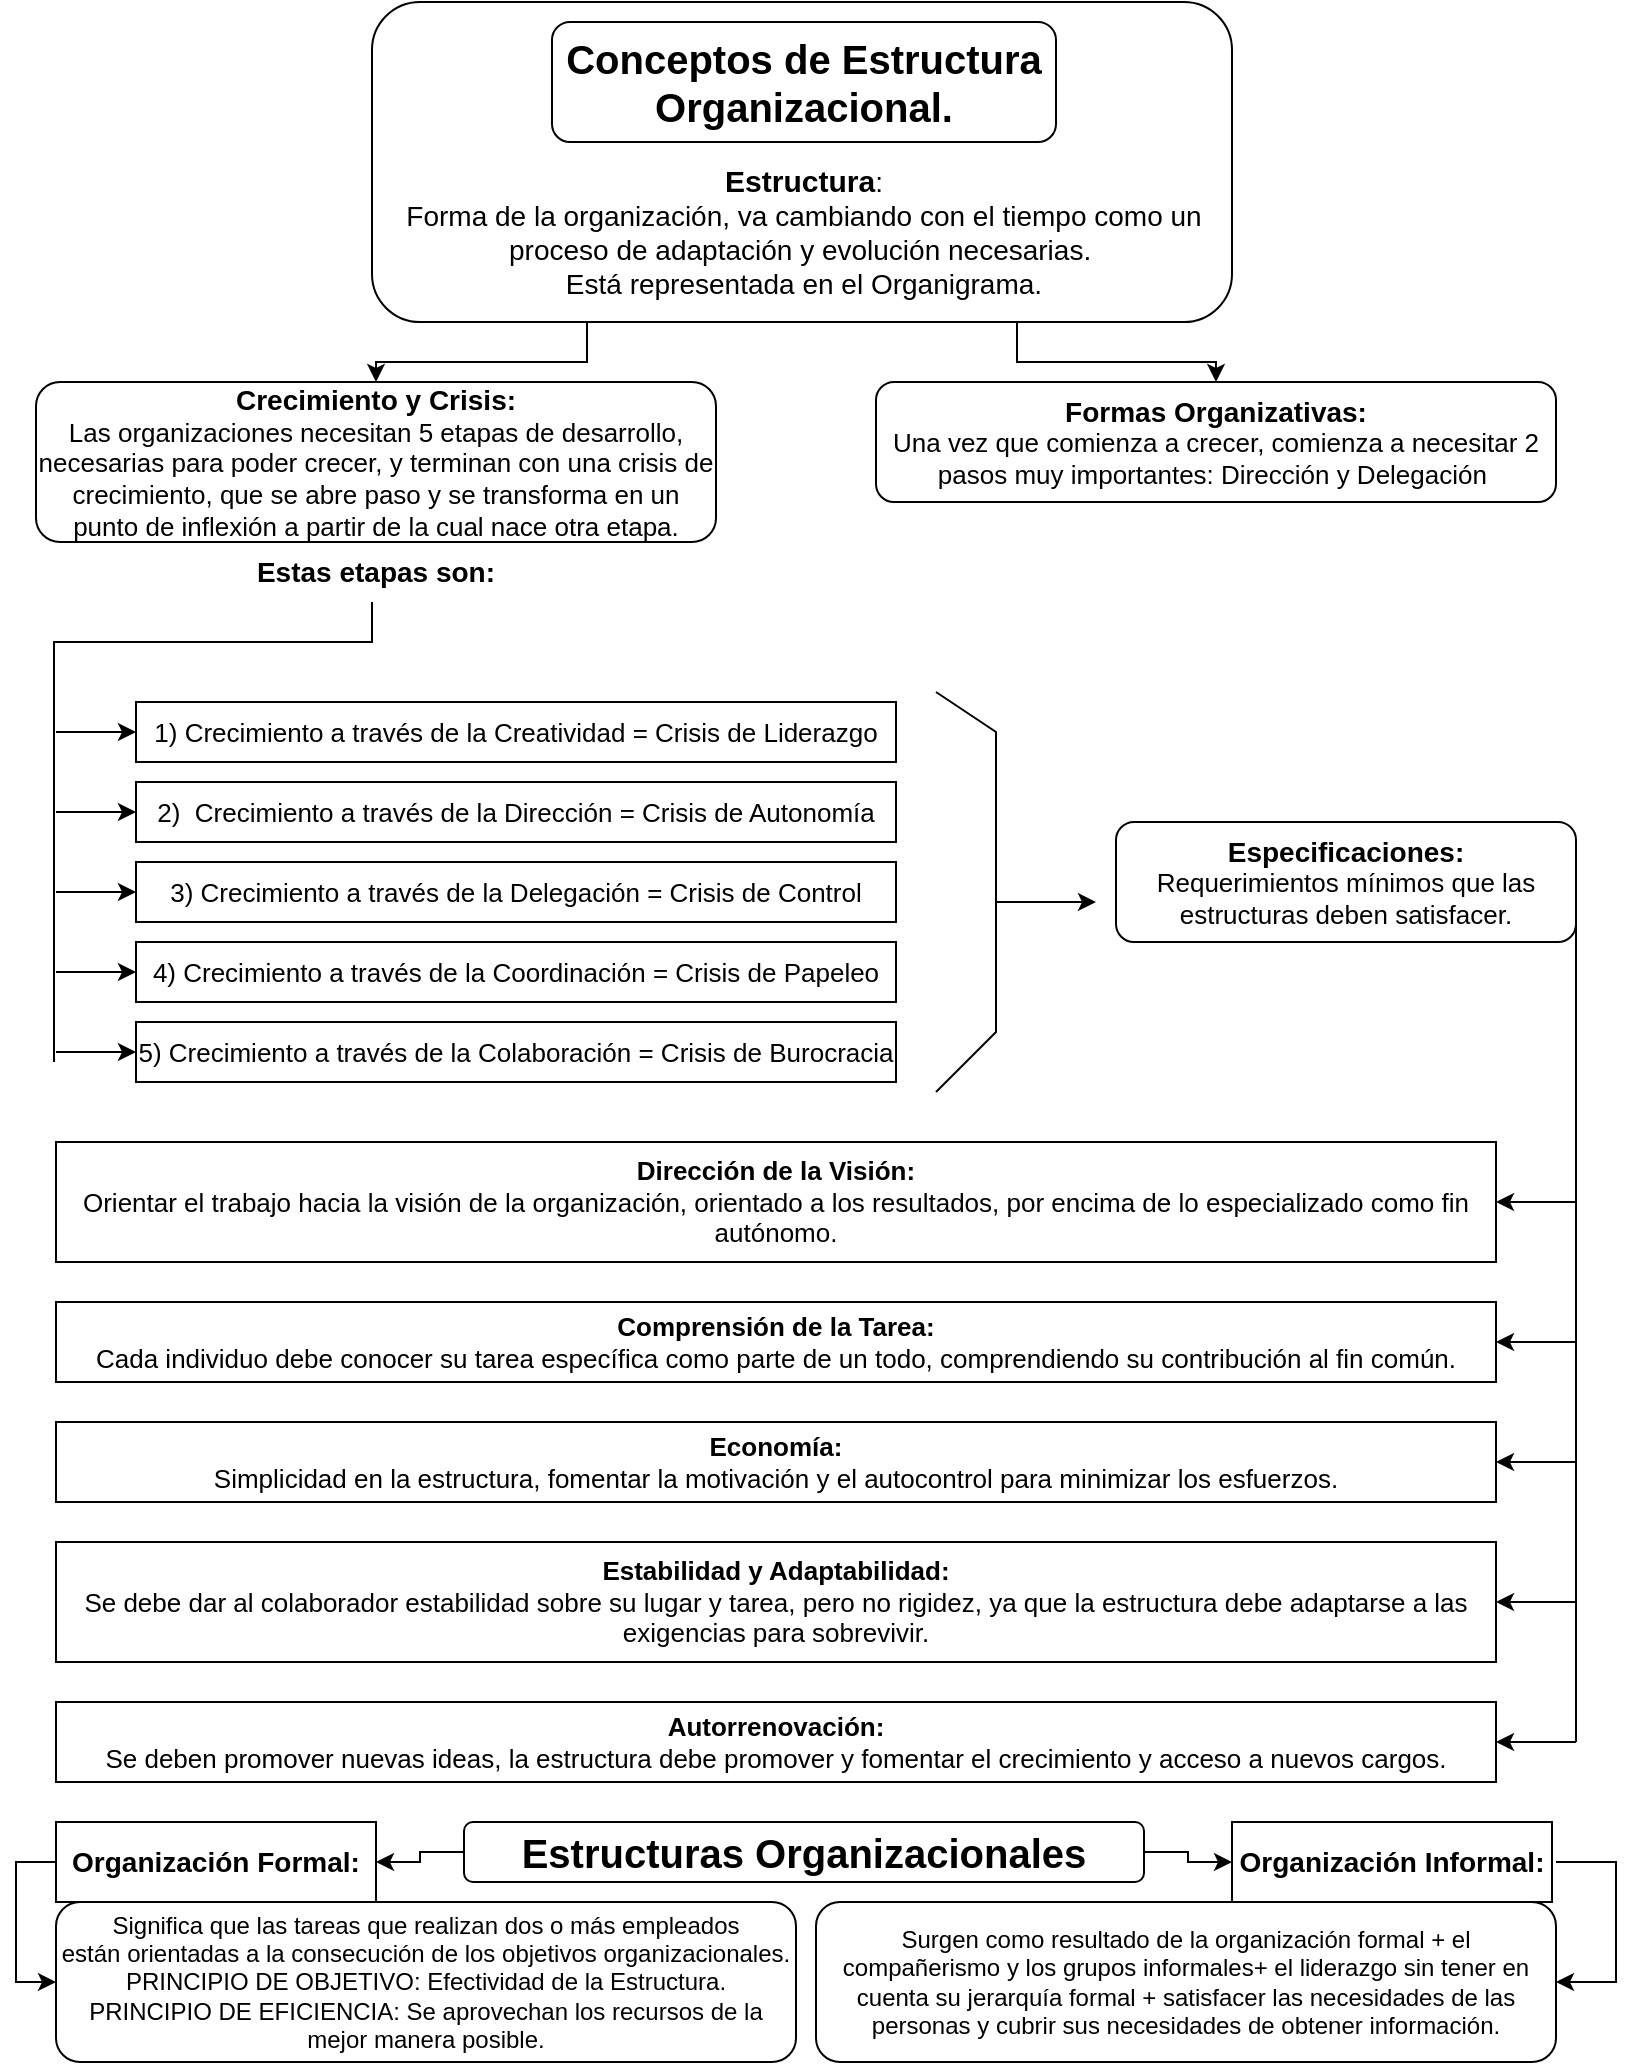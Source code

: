<mxfile version="24.2.2" type="github">
  <diagram name="Página-1" id="n3o9mjKdTbcDdczt1gTQ">
    <mxGraphModel dx="595" dy="325" grid="1" gridSize="10" guides="1" tooltips="1" connect="1" arrows="1" fold="1" page="1" pageScale="1" pageWidth="827" pageHeight="1169" math="0" shadow="0">
      <root>
        <mxCell id="0" />
        <mxCell id="1" parent="0" />
        <mxCell id="pHe-UEccqfyWGeA5yOUw-59" value="&lt;font style=&quot;font-size: 20px;&quot;&gt;&lt;b&gt;Conceptos de Estructura Organizacional.&lt;/b&gt;&lt;/font&gt;" style="rounded=1;whiteSpace=wrap;html=1;" vertex="1" parent="1">
          <mxGeometry x="288" y="20" width="252" height="60" as="geometry" />
        </mxCell>
        <mxCell id="pHe-UEccqfyWGeA5yOUw-60" value="&lt;font style=&quot;&quot;&gt;&lt;b style=&quot;&quot;&gt;&lt;font style=&quot;font-size: 15px;&quot;&gt;Estructura&lt;/font&gt;&lt;/b&gt;&lt;span style=&quot;font-size: 14px;&quot;&gt;:&lt;/span&gt;&lt;/font&gt;&lt;div style=&quot;font-size: 14px;&quot;&gt;&lt;font style=&quot;font-size: 14px;&quot;&gt;Forma de la organización, va cambiando con el tiempo como un proceso de adaptación y evolución necesarias.&amp;nbsp;&lt;/font&gt;&lt;/div&gt;&lt;div style=&quot;font-size: 14px;&quot;&gt;&lt;font style=&quot;font-size: 14px;&quot;&gt;Está representada en el Organigrama.&lt;/font&gt;&lt;/div&gt;" style="text;html=1;align=center;verticalAlign=middle;whiteSpace=wrap;rounded=0;" vertex="1" parent="1">
          <mxGeometry x="189" y="80" width="450" height="90" as="geometry" />
        </mxCell>
        <mxCell id="pHe-UEccqfyWGeA5yOUw-64" style="edgeStyle=orthogonalEdgeStyle;rounded=0;orthogonalLoop=1;jettySize=auto;html=1;exitX=0.25;exitY=1;exitDx=0;exitDy=0;" edge="1" parent="1" source="pHe-UEccqfyWGeA5yOUw-61" target="pHe-UEccqfyWGeA5yOUw-63">
          <mxGeometry relative="1" as="geometry" />
        </mxCell>
        <mxCell id="pHe-UEccqfyWGeA5yOUw-65" style="edgeStyle=orthogonalEdgeStyle;rounded=0;orthogonalLoop=1;jettySize=auto;html=1;exitX=0.75;exitY=1;exitDx=0;exitDy=0;" edge="1" parent="1" source="pHe-UEccqfyWGeA5yOUw-61" target="pHe-UEccqfyWGeA5yOUw-62">
          <mxGeometry relative="1" as="geometry" />
        </mxCell>
        <mxCell id="pHe-UEccqfyWGeA5yOUw-61" value="" style="rounded=1;whiteSpace=wrap;html=1;fillColor=none;" vertex="1" parent="1">
          <mxGeometry x="198" y="10" width="430" height="160" as="geometry" />
        </mxCell>
        <mxCell id="pHe-UEccqfyWGeA5yOUw-62" value="&lt;b&gt;&lt;font style=&quot;font-size: 14px;&quot;&gt;Formas Organizativas:&lt;/font&gt;&lt;/b&gt;&lt;div&gt;&lt;font style=&quot;font-size: 13px;&quot;&gt;Una vez que comienza a crecer, comienza a necesitar 2 pasos muy importantes: Dirección y Delegación&amp;nbsp;&lt;/font&gt;&lt;/div&gt;" style="rounded=1;whiteSpace=wrap;html=1;" vertex="1" parent="1">
          <mxGeometry x="450" y="200" width="340" height="60" as="geometry" />
        </mxCell>
        <mxCell id="pHe-UEccqfyWGeA5yOUw-63" value="&lt;font size=&quot;1&quot; style=&quot;&quot;&gt;&lt;b style=&quot;font-size: 14px;&quot;&gt;Crecimiento y Crisis:&lt;/b&gt;&lt;/font&gt;&lt;div style=&quot;font-size: 13px;&quot;&gt;&lt;font style=&quot;font-size: 13px;&quot;&gt;Las organizaciones necesitan 5 etapas de desarrollo, necesarias para poder crecer, y terminan con una crisis de crecimiento, que se abre paso y se transforma en un punto de inflexión a partir de la cual nace otra etapa.&lt;/font&gt;&lt;/div&gt;" style="rounded=1;whiteSpace=wrap;html=1;" vertex="1" parent="1">
          <mxGeometry x="30" y="200" width="340" height="80" as="geometry" />
        </mxCell>
        <mxCell id="pHe-UEccqfyWGeA5yOUw-67" value="&lt;font style=&quot;font-size: 14px;&quot;&gt;&lt;b&gt;Estas etapas son:&lt;/b&gt;&lt;/font&gt;" style="text;html=1;align=center;verticalAlign=middle;whiteSpace=wrap;rounded=0;" vertex="1" parent="1">
          <mxGeometry x="110" y="280" width="180" height="30" as="geometry" />
        </mxCell>
        <mxCell id="pHe-UEccqfyWGeA5yOUw-71" value="" style="endArrow=none;html=1;rounded=0;" edge="1" parent="1">
          <mxGeometry width="50" height="50" relative="1" as="geometry">
            <mxPoint x="39" y="540" as="sourcePoint" />
            <mxPoint x="198" y="310" as="targetPoint" />
            <Array as="points">
              <mxPoint x="39" y="330" />
              <mxPoint x="198" y="330" />
            </Array>
          </mxGeometry>
        </mxCell>
        <mxCell id="pHe-UEccqfyWGeA5yOUw-73" value="&lt;font style=&quot;font-size: 13px;&quot;&gt;1) Crecimiento a través de la Creatividad = Crisis de Liderazgo&lt;/font&gt;" style="rounded=0;whiteSpace=wrap;html=1;" vertex="1" parent="1">
          <mxGeometry x="80" y="360" width="380" height="30" as="geometry" />
        </mxCell>
        <mxCell id="pHe-UEccqfyWGeA5yOUw-76" value="&lt;font style=&quot;font-size: 13px;&quot;&gt;2)&amp;nbsp; Crecimiento a través de la Dirección = Crisis de Autonomía&lt;/font&gt;" style="rounded=0;whiteSpace=wrap;html=1;" vertex="1" parent="1">
          <mxGeometry x="80" y="400" width="380" height="30" as="geometry" />
        </mxCell>
        <mxCell id="pHe-UEccqfyWGeA5yOUw-77" value="&lt;font style=&quot;font-size: 13px;&quot;&gt;3) Crecimiento a través de la D&lt;/font&gt;&lt;span style=&quot;font-size: 13px; background-color: initial;&quot;&gt;elegación = Crisis de Control&lt;/span&gt;" style="rounded=0;whiteSpace=wrap;html=1;" vertex="1" parent="1">
          <mxGeometry x="80" y="440" width="380" height="30" as="geometry" />
        </mxCell>
        <mxCell id="pHe-UEccqfyWGeA5yOUw-78" value="&lt;font style=&quot;font-size: 13px;&quot;&gt;4) Crecimiento a través de la Coordinación = Crisis de Papeleo&lt;/font&gt;" style="rounded=0;whiteSpace=wrap;html=1;" vertex="1" parent="1">
          <mxGeometry x="80" y="480" width="380" height="30" as="geometry" />
        </mxCell>
        <mxCell id="pHe-UEccqfyWGeA5yOUw-79" value="&lt;font style=&quot;font-size: 13px;&quot;&gt;5) Crecimiento a través de la C&lt;/font&gt;&lt;span style=&quot;font-size: 13px; background-color: initial;&quot;&gt;olaboración = Crisis de Burocracia&lt;/span&gt;" style="rounded=0;whiteSpace=wrap;html=1;" vertex="1" parent="1">
          <mxGeometry x="80" y="520" width="380" height="30" as="geometry" />
        </mxCell>
        <mxCell id="pHe-UEccqfyWGeA5yOUw-81" value="" style="endArrow=classic;html=1;rounded=0;entryX=0;entryY=0.5;entryDx=0;entryDy=0;" edge="1" parent="1" target="pHe-UEccqfyWGeA5yOUw-73">
          <mxGeometry width="50" height="50" relative="1" as="geometry">
            <mxPoint x="40" y="375" as="sourcePoint" />
            <mxPoint x="480" y="440" as="targetPoint" />
          </mxGeometry>
        </mxCell>
        <mxCell id="pHe-UEccqfyWGeA5yOUw-83" value="" style="endArrow=classic;html=1;rounded=0;entryX=0;entryY=0.5;entryDx=0;entryDy=0;" edge="1" parent="1" target="pHe-UEccqfyWGeA5yOUw-77">
          <mxGeometry width="50" height="50" relative="1" as="geometry">
            <mxPoint x="40" y="455" as="sourcePoint" />
            <mxPoint x="70" y="530" as="targetPoint" />
          </mxGeometry>
        </mxCell>
        <mxCell id="pHe-UEccqfyWGeA5yOUw-84" value="" style="endArrow=classic;html=1;rounded=0;entryX=0;entryY=0.5;entryDx=0;entryDy=0;" edge="1" parent="1" target="pHe-UEccqfyWGeA5yOUw-78">
          <mxGeometry width="50" height="50" relative="1" as="geometry">
            <mxPoint x="40" y="495" as="sourcePoint" />
            <mxPoint x="50" y="610" as="targetPoint" />
          </mxGeometry>
        </mxCell>
        <mxCell id="pHe-UEccqfyWGeA5yOUw-85" value="" style="endArrow=classic;html=1;rounded=0;entryX=0;entryY=0.5;entryDx=0;entryDy=0;" edge="1" parent="1" target="pHe-UEccqfyWGeA5yOUw-79">
          <mxGeometry width="50" height="50" relative="1" as="geometry">
            <mxPoint x="40" y="535" as="sourcePoint" />
            <mxPoint x="40" y="670" as="targetPoint" />
          </mxGeometry>
        </mxCell>
        <mxCell id="pHe-UEccqfyWGeA5yOUw-86" value="" style="endArrow=classic;html=1;rounded=0;entryX=0;entryY=0.5;entryDx=0;entryDy=0;" edge="1" parent="1" target="pHe-UEccqfyWGeA5yOUw-76">
          <mxGeometry width="50" height="50" relative="1" as="geometry">
            <mxPoint x="40" y="415" as="sourcePoint" />
            <mxPoint x="480" y="530" as="targetPoint" />
          </mxGeometry>
        </mxCell>
        <mxCell id="pHe-UEccqfyWGeA5yOUw-90" value="" style="endArrow=none;html=1;rounded=0;" edge="1" parent="1">
          <mxGeometry width="50" height="50" relative="1" as="geometry">
            <mxPoint x="480" y="555" as="sourcePoint" />
            <mxPoint x="480" y="355" as="targetPoint" />
            <Array as="points">
              <mxPoint x="510" y="525" />
              <mxPoint x="510" y="375" />
            </Array>
          </mxGeometry>
        </mxCell>
        <mxCell id="pHe-UEccqfyWGeA5yOUw-91" value="" style="endArrow=classic;html=1;rounded=0;" edge="1" parent="1">
          <mxGeometry width="50" height="50" relative="1" as="geometry">
            <mxPoint x="510" y="460" as="sourcePoint" />
            <mxPoint x="560" y="460" as="targetPoint" />
          </mxGeometry>
        </mxCell>
        <mxCell id="pHe-UEccqfyWGeA5yOUw-92" value="&lt;b&gt;&lt;font style=&quot;font-size: 14px;&quot;&gt;Especificaciones:&lt;/font&gt;&lt;/b&gt;&lt;div&gt;&lt;font style=&quot;font-size: 13px;&quot;&gt;Requerimientos mínimos que las estructuras deben satisfacer.&lt;/font&gt;&lt;/div&gt;" style="rounded=1;whiteSpace=wrap;html=1;" vertex="1" parent="1">
          <mxGeometry x="570" y="420" width="230" height="60" as="geometry" />
        </mxCell>
        <mxCell id="pHe-UEccqfyWGeA5yOUw-94" value="" style="endArrow=none;html=1;rounded=0;entryX=1;entryY=0.75;entryDx=0;entryDy=0;" edge="1" parent="1" target="pHe-UEccqfyWGeA5yOUw-92">
          <mxGeometry width="50" height="50" relative="1" as="geometry">
            <mxPoint x="800" y="880" as="sourcePoint" />
            <mxPoint x="760" y="500" as="targetPoint" />
          </mxGeometry>
        </mxCell>
        <mxCell id="pHe-UEccqfyWGeA5yOUw-95" value="&lt;b style=&quot;font-size: 13px;&quot;&gt;&lt;font style=&quot;font-size: 13px;&quot;&gt;Dirección de la Visión:&lt;/font&gt;&lt;/b&gt;&lt;div style=&quot;font-size: 13px;&quot;&gt;Orientar el trabajo hacia la visión de la organización, orientado a los resultados, por encima de lo especializado como fin autónomo.&lt;/div&gt;" style="rounded=0;whiteSpace=wrap;html=1;" vertex="1" parent="1">
          <mxGeometry x="40" y="580" width="720" height="60" as="geometry" />
        </mxCell>
        <mxCell id="pHe-UEccqfyWGeA5yOUw-96" value="&lt;font style=&quot;font-size: 13px;&quot;&gt;&lt;b&gt;Comprensión de la Tarea:&lt;/b&gt;&lt;/font&gt;&lt;div style=&quot;font-size: 13px;&quot;&gt;&lt;font style=&quot;font-size: 13px;&quot;&gt;Cada individuo debe conocer su tarea específica como parte de un todo, comprendiendo su contribución al fin común.&lt;/font&gt;&lt;/div&gt;" style="rounded=0;whiteSpace=wrap;html=1;" vertex="1" parent="1">
          <mxGeometry x="40" y="660" width="720" height="40" as="geometry" />
        </mxCell>
        <mxCell id="pHe-UEccqfyWGeA5yOUw-97" value="&lt;font style=&quot;font-size: 13px;&quot;&gt;&lt;b&gt;Economía:&lt;/b&gt;&lt;/font&gt;&lt;div style=&quot;font-size: 13px;&quot;&gt;&lt;font style=&quot;font-size: 13px;&quot;&gt;Simplicidad en la estructura, fomentar la motivación y el autocontrol para minimizar los esfuerzos.&lt;/font&gt;&lt;/div&gt;" style="rounded=0;whiteSpace=wrap;html=1;" vertex="1" parent="1">
          <mxGeometry x="40" y="720" width="720" height="40" as="geometry" />
        </mxCell>
        <mxCell id="pHe-UEccqfyWGeA5yOUw-98" value="&lt;font style=&quot;font-size: 13px;&quot;&gt;&lt;b&gt;Estabilidad y Adaptabilidad:&lt;/b&gt;&lt;/font&gt;&lt;div style=&quot;font-size: 13px;&quot;&gt;&lt;font style=&quot;font-size: 13px;&quot;&gt;Se debe dar al colaborador estabilidad sobre su lugar y tarea, pero no rigidez, ya que la estructura debe adaptarse a las exigencias para sobrevivir.&lt;/font&gt;&lt;/div&gt;" style="rounded=0;whiteSpace=wrap;html=1;" vertex="1" parent="1">
          <mxGeometry x="40" y="780" width="720" height="60" as="geometry" />
        </mxCell>
        <mxCell id="pHe-UEccqfyWGeA5yOUw-99" value="&lt;b style=&quot;font-size: 13px;&quot;&gt;&lt;font style=&quot;font-size: 13px;&quot;&gt;Autorrenovación:&lt;/font&gt;&lt;/b&gt;&lt;div style=&quot;font-size: 13px;&quot;&gt;&lt;font style=&quot;font-size: 13px;&quot;&gt;Se deben promover nuevas ideas, la estructura debe promover y fomentar el crecimiento y acceso a nuevos cargos.&lt;/font&gt;&lt;/div&gt;" style="rounded=0;whiteSpace=wrap;html=1;" vertex="1" parent="1">
          <mxGeometry x="40" y="860" width="720" height="40" as="geometry" />
        </mxCell>
        <mxCell id="pHe-UEccqfyWGeA5yOUw-100" value="" style="endArrow=classic;html=1;rounded=0;entryX=1;entryY=0.5;entryDx=0;entryDy=0;" edge="1" parent="1" target="pHe-UEccqfyWGeA5yOUw-95">
          <mxGeometry width="50" height="50" relative="1" as="geometry">
            <mxPoint x="800" y="610" as="sourcePoint" />
            <mxPoint x="810" y="620" as="targetPoint" />
          </mxGeometry>
        </mxCell>
        <mxCell id="pHe-UEccqfyWGeA5yOUw-101" value="" style="endArrow=classic;html=1;rounded=0;entryX=1;entryY=0.5;entryDx=0;entryDy=0;" edge="1" parent="1" target="pHe-UEccqfyWGeA5yOUw-96">
          <mxGeometry width="50" height="50" relative="1" as="geometry">
            <mxPoint x="800" y="680" as="sourcePoint" />
            <mxPoint x="790" y="690" as="targetPoint" />
          </mxGeometry>
        </mxCell>
        <mxCell id="pHe-UEccqfyWGeA5yOUw-102" value="" style="endArrow=classic;html=1;rounded=0;entryX=1;entryY=0.5;entryDx=0;entryDy=0;" edge="1" parent="1" target="pHe-UEccqfyWGeA5yOUw-97">
          <mxGeometry width="50" height="50" relative="1" as="geometry">
            <mxPoint x="800" y="740" as="sourcePoint" />
            <mxPoint x="750" y="740" as="targetPoint" />
          </mxGeometry>
        </mxCell>
        <mxCell id="pHe-UEccqfyWGeA5yOUw-103" value="" style="endArrow=classic;html=1;rounded=0;entryX=1;entryY=0.5;entryDx=0;entryDy=0;" edge="1" parent="1" target="pHe-UEccqfyWGeA5yOUw-98">
          <mxGeometry width="50" height="50" relative="1" as="geometry">
            <mxPoint x="800" y="810" as="sourcePoint" />
            <mxPoint x="750" y="820" as="targetPoint" />
          </mxGeometry>
        </mxCell>
        <mxCell id="pHe-UEccqfyWGeA5yOUw-104" value="" style="endArrow=classic;html=1;rounded=0;entryX=1;entryY=0.5;entryDx=0;entryDy=0;" edge="1" parent="1" target="pHe-UEccqfyWGeA5yOUw-99">
          <mxGeometry width="50" height="50" relative="1" as="geometry">
            <mxPoint x="800" y="880" as="sourcePoint" />
            <mxPoint x="810" y="910" as="targetPoint" />
          </mxGeometry>
        </mxCell>
        <mxCell id="pHe-UEccqfyWGeA5yOUw-108" style="edgeStyle=orthogonalEdgeStyle;rounded=0;orthogonalLoop=1;jettySize=auto;html=1;entryX=1;entryY=0.5;entryDx=0;entryDy=0;" edge="1" parent="1" source="pHe-UEccqfyWGeA5yOUw-105" target="pHe-UEccqfyWGeA5yOUw-106">
          <mxGeometry relative="1" as="geometry" />
        </mxCell>
        <mxCell id="pHe-UEccqfyWGeA5yOUw-109" style="edgeStyle=orthogonalEdgeStyle;rounded=0;orthogonalLoop=1;jettySize=auto;html=1;exitX=1;exitY=0.5;exitDx=0;exitDy=0;entryX=0;entryY=0.5;entryDx=0;entryDy=0;" edge="1" parent="1" source="pHe-UEccqfyWGeA5yOUw-105" target="pHe-UEccqfyWGeA5yOUw-107">
          <mxGeometry relative="1" as="geometry" />
        </mxCell>
        <mxCell id="pHe-UEccqfyWGeA5yOUw-105" value="&lt;font style=&quot;font-size: 20px;&quot;&gt;&lt;b&gt;Estructuras Organizacionales&lt;/b&gt;&lt;/font&gt;" style="rounded=1;whiteSpace=wrap;html=1;" vertex="1" parent="1">
          <mxGeometry x="244" y="920" width="340" height="30" as="geometry" />
        </mxCell>
        <mxCell id="pHe-UEccqfyWGeA5yOUw-115" style="edgeStyle=orthogonalEdgeStyle;rounded=0;orthogonalLoop=1;jettySize=auto;html=1;exitX=0.5;exitY=1;exitDx=0;exitDy=0;entryX=0.25;entryY=0;entryDx=0;entryDy=0;" edge="1" parent="1" source="pHe-UEccqfyWGeA5yOUw-106" target="pHe-UEccqfyWGeA5yOUw-114">
          <mxGeometry relative="1" as="geometry" />
        </mxCell>
        <mxCell id="pHe-UEccqfyWGeA5yOUw-116" style="edgeStyle=orthogonalEdgeStyle;rounded=0;orthogonalLoop=1;jettySize=auto;html=1;exitX=0;exitY=0.5;exitDx=0;exitDy=0;entryX=0;entryY=0.5;entryDx=0;entryDy=0;" edge="1" parent="1" source="pHe-UEccqfyWGeA5yOUw-106" target="pHe-UEccqfyWGeA5yOUw-114">
          <mxGeometry relative="1" as="geometry" />
        </mxCell>
        <mxCell id="pHe-UEccqfyWGeA5yOUw-106" value="&lt;b&gt;&lt;font style=&quot;font-size: 14px;&quot;&gt;Organización Formal:&lt;/font&gt;&lt;/b&gt;" style="rounded=0;whiteSpace=wrap;html=1;" vertex="1" parent="1">
          <mxGeometry x="40" y="920" width="160" height="40" as="geometry" />
        </mxCell>
        <mxCell id="pHe-UEccqfyWGeA5yOUw-107" value="&lt;b&gt;&lt;font style=&quot;font-size: 14px;&quot;&gt;Organización Informal:&lt;/font&gt;&lt;/b&gt;" style="rounded=0;whiteSpace=wrap;html=1;" vertex="1" parent="1">
          <mxGeometry x="628" y="920" width="160" height="40" as="geometry" />
        </mxCell>
        <mxCell id="pHe-UEccqfyWGeA5yOUw-114" value="Significa que las tareas que realizan dos o más empleados &lt;br&gt;están orientadas a la consecución de los objetivos organizacionales.&lt;div&gt;PRINCIPIO DE OBJETIVO: Efectividad de la Estructura.&lt;/div&gt;&lt;div&gt;PRINCIPIO DE EFICIENCIA: Se aprovechan los recursos de la mejor manera posible.&lt;/div&gt;" style="rounded=1;whiteSpace=wrap;html=1;" vertex="1" parent="1">
          <mxGeometry x="40" y="960" width="370" height="80" as="geometry" />
        </mxCell>
        <mxCell id="pHe-UEccqfyWGeA5yOUw-117" value="&lt;br&gt;Surgen como resultado de la organización formal + el &lt;br&gt;compañerismo y los grupos informales+ el liderazgo sin tener en cuenta su jerarquía&amp;nbsp;formal + satisfacer las necesidades de las personas y cubrir sus necesidades de obtener información.&lt;div&gt;&lt;br/&gt;&lt;/div&gt;" style="rounded=1;whiteSpace=wrap;html=1;" vertex="1" parent="1">
          <mxGeometry x="420" y="960" width="370" height="80" as="geometry" />
        </mxCell>
        <mxCell id="pHe-UEccqfyWGeA5yOUw-121" value="" style="endArrow=classic;html=1;rounded=0;entryX=1;entryY=0.5;entryDx=0;entryDy=0;" edge="1" parent="1" target="pHe-UEccqfyWGeA5yOUw-117">
          <mxGeometry width="50" height="50" relative="1" as="geometry">
            <mxPoint x="790" y="940" as="sourcePoint" />
            <mxPoint x="790" y="980" as="targetPoint" />
            <Array as="points">
              <mxPoint x="820" y="940" />
              <mxPoint x="820" y="1000" />
            </Array>
          </mxGeometry>
        </mxCell>
      </root>
    </mxGraphModel>
  </diagram>
</mxfile>

